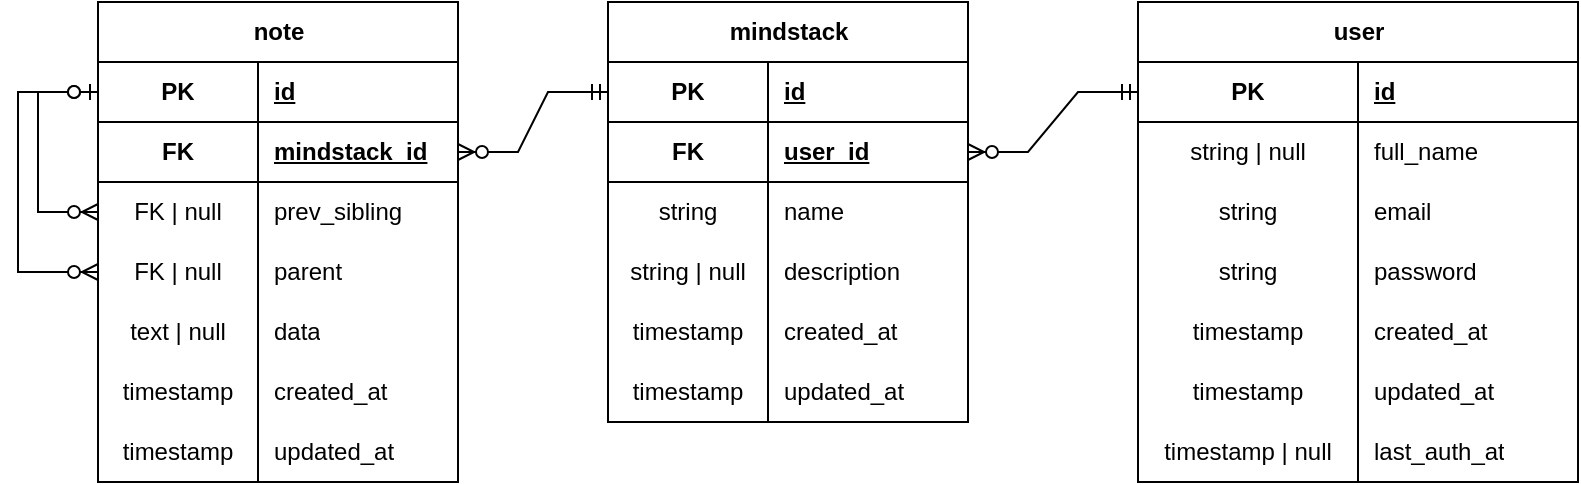 <mxfile version="24.2.2" type="device">
  <diagram name="Page-1" id="0txOOeXNIBSLIoWokyCB">
    <mxGraphModel dx="1000" dy="625" grid="1" gridSize="10" guides="1" tooltips="1" connect="1" arrows="1" fold="1" page="1" pageScale="1" pageWidth="850" pageHeight="1100" math="0" shadow="0">
      <root>
        <mxCell id="0" />
        <mxCell id="1" parent="0" />
        <mxCell id="vJvCqf9vd1OquwQJFzYo-21" value="note" style="shape=table;startSize=30;container=1;collapsible=1;childLayout=tableLayout;fixedRows=1;rowLines=0;fontStyle=1;align=center;resizeLast=1;html=1;" vertex="1" parent="1">
          <mxGeometry x="80" y="110" width="180" height="240" as="geometry" />
        </mxCell>
        <mxCell id="vJvCqf9vd1OquwQJFzYo-22" value="" style="shape=tableRow;horizontal=0;startSize=0;swimlaneHead=0;swimlaneBody=0;fillColor=none;collapsible=0;dropTarget=0;points=[[0,0.5],[1,0.5]];portConstraint=eastwest;top=0;left=0;right=0;bottom=1;" vertex="1" parent="vJvCqf9vd1OquwQJFzYo-21">
          <mxGeometry y="30" width="180" height="30" as="geometry" />
        </mxCell>
        <mxCell id="vJvCqf9vd1OquwQJFzYo-23" value="PK" style="shape=partialRectangle;connectable=0;fillColor=none;top=0;left=0;bottom=0;right=0;fontStyle=1;overflow=hidden;whiteSpace=wrap;html=1;" vertex="1" parent="vJvCqf9vd1OquwQJFzYo-22">
          <mxGeometry width="80" height="30" as="geometry">
            <mxRectangle width="80" height="30" as="alternateBounds" />
          </mxGeometry>
        </mxCell>
        <mxCell id="vJvCqf9vd1OquwQJFzYo-24" value="id" style="shape=partialRectangle;connectable=0;fillColor=none;top=0;left=0;bottom=0;right=0;align=left;spacingLeft=6;fontStyle=5;overflow=hidden;whiteSpace=wrap;html=1;" vertex="1" parent="vJvCqf9vd1OquwQJFzYo-22">
          <mxGeometry x="80" width="100" height="30" as="geometry">
            <mxRectangle width="100" height="30" as="alternateBounds" />
          </mxGeometry>
        </mxCell>
        <mxCell id="vJvCqf9vd1OquwQJFzYo-25" value="" style="shape=tableRow;horizontal=0;startSize=0;swimlaneHead=0;swimlaneBody=0;fillColor=none;collapsible=0;dropTarget=0;points=[[0,0.5],[1,0.5]];portConstraint=eastwest;top=0;left=0;right=0;bottom=1;" vertex="1" parent="vJvCqf9vd1OquwQJFzYo-21">
          <mxGeometry y="60" width="180" height="30" as="geometry" />
        </mxCell>
        <mxCell id="vJvCqf9vd1OquwQJFzYo-26" value="FK" style="shape=partialRectangle;connectable=0;fillColor=none;top=0;left=0;bottom=0;right=0;fontStyle=1;overflow=hidden;whiteSpace=wrap;html=1;" vertex="1" parent="vJvCqf9vd1OquwQJFzYo-25">
          <mxGeometry width="80" height="30" as="geometry">
            <mxRectangle width="80" height="30" as="alternateBounds" />
          </mxGeometry>
        </mxCell>
        <mxCell id="vJvCqf9vd1OquwQJFzYo-27" value="mindstack_id" style="shape=partialRectangle;connectable=0;fillColor=none;top=0;left=0;bottom=0;right=0;align=left;spacingLeft=6;fontStyle=5;overflow=hidden;whiteSpace=wrap;html=1;" vertex="1" parent="vJvCqf9vd1OquwQJFzYo-25">
          <mxGeometry x="80" width="100" height="30" as="geometry">
            <mxRectangle width="100" height="30" as="alternateBounds" />
          </mxGeometry>
        </mxCell>
        <mxCell id="vJvCqf9vd1OquwQJFzYo-28" value="" style="shape=tableRow;horizontal=0;startSize=0;swimlaneHead=0;swimlaneBody=0;fillColor=none;collapsible=0;dropTarget=0;points=[[0,0.5],[1,0.5]];portConstraint=eastwest;top=0;left=0;right=0;bottom=0;" vertex="1" parent="vJvCqf9vd1OquwQJFzYo-21">
          <mxGeometry y="90" width="180" height="30" as="geometry" />
        </mxCell>
        <mxCell id="vJvCqf9vd1OquwQJFzYo-29" value="FK | null" style="shape=partialRectangle;connectable=0;fillColor=none;top=0;left=0;bottom=0;right=0;editable=1;overflow=hidden;whiteSpace=wrap;html=1;" vertex="1" parent="vJvCqf9vd1OquwQJFzYo-28">
          <mxGeometry width="80" height="30" as="geometry">
            <mxRectangle width="80" height="30" as="alternateBounds" />
          </mxGeometry>
        </mxCell>
        <mxCell id="vJvCqf9vd1OquwQJFzYo-30" value="prev_sibling" style="shape=partialRectangle;connectable=0;fillColor=none;top=0;left=0;bottom=0;right=0;align=left;spacingLeft=6;overflow=hidden;whiteSpace=wrap;html=1;" vertex="1" parent="vJvCqf9vd1OquwQJFzYo-28">
          <mxGeometry x="80" width="100" height="30" as="geometry">
            <mxRectangle width="100" height="30" as="alternateBounds" />
          </mxGeometry>
        </mxCell>
        <mxCell id="vJvCqf9vd1OquwQJFzYo-31" value="" style="shape=tableRow;horizontal=0;startSize=0;swimlaneHead=0;swimlaneBody=0;fillColor=none;collapsible=0;dropTarget=0;points=[[0,0.5],[1,0.5]];portConstraint=eastwest;top=0;left=0;right=0;bottom=0;" vertex="1" parent="vJvCqf9vd1OquwQJFzYo-21">
          <mxGeometry y="120" width="180" height="30" as="geometry" />
        </mxCell>
        <mxCell id="vJvCqf9vd1OquwQJFzYo-32" value="FK | null" style="shape=partialRectangle;connectable=0;fillColor=none;top=0;left=0;bottom=0;right=0;editable=1;overflow=hidden;whiteSpace=wrap;html=1;" vertex="1" parent="vJvCqf9vd1OquwQJFzYo-31">
          <mxGeometry width="80" height="30" as="geometry">
            <mxRectangle width="80" height="30" as="alternateBounds" />
          </mxGeometry>
        </mxCell>
        <mxCell id="vJvCqf9vd1OquwQJFzYo-33" value="parent" style="shape=partialRectangle;connectable=0;fillColor=none;top=0;left=0;bottom=0;right=0;align=left;spacingLeft=6;overflow=hidden;whiteSpace=wrap;html=1;" vertex="1" parent="vJvCqf9vd1OquwQJFzYo-31">
          <mxGeometry x="80" width="100" height="30" as="geometry">
            <mxRectangle width="100" height="30" as="alternateBounds" />
          </mxGeometry>
        </mxCell>
        <mxCell id="vJvCqf9vd1OquwQJFzYo-34" value="" style="shape=tableRow;horizontal=0;startSize=0;swimlaneHead=0;swimlaneBody=0;fillColor=none;collapsible=0;dropTarget=0;points=[[0,0.5],[1,0.5]];portConstraint=eastwest;top=0;left=0;right=0;bottom=0;" vertex="1" parent="vJvCqf9vd1OquwQJFzYo-21">
          <mxGeometry y="150" width="180" height="30" as="geometry" />
        </mxCell>
        <mxCell id="vJvCqf9vd1OquwQJFzYo-35" value="text | null" style="shape=partialRectangle;connectable=0;fillColor=none;top=0;left=0;bottom=0;right=0;editable=1;overflow=hidden;whiteSpace=wrap;html=1;" vertex="1" parent="vJvCqf9vd1OquwQJFzYo-34">
          <mxGeometry width="80" height="30" as="geometry">
            <mxRectangle width="80" height="30" as="alternateBounds" />
          </mxGeometry>
        </mxCell>
        <mxCell id="vJvCqf9vd1OquwQJFzYo-36" value="data" style="shape=partialRectangle;connectable=0;fillColor=none;top=0;left=0;bottom=0;right=0;align=left;spacingLeft=6;overflow=hidden;whiteSpace=wrap;html=1;" vertex="1" parent="vJvCqf9vd1OquwQJFzYo-34">
          <mxGeometry x="80" width="100" height="30" as="geometry">
            <mxRectangle width="100" height="30" as="alternateBounds" />
          </mxGeometry>
        </mxCell>
        <mxCell id="vJvCqf9vd1OquwQJFzYo-87" style="shape=tableRow;horizontal=0;startSize=0;swimlaneHead=0;swimlaneBody=0;fillColor=none;collapsible=0;dropTarget=0;points=[[0,0.5],[1,0.5]];portConstraint=eastwest;top=0;left=0;right=0;bottom=0;" vertex="1" parent="vJvCqf9vd1OquwQJFzYo-21">
          <mxGeometry y="180" width="180" height="30" as="geometry" />
        </mxCell>
        <mxCell id="vJvCqf9vd1OquwQJFzYo-88" value="timestamp" style="shape=partialRectangle;connectable=0;fillColor=none;top=0;left=0;bottom=0;right=0;editable=1;overflow=hidden;whiteSpace=wrap;html=1;" vertex="1" parent="vJvCqf9vd1OquwQJFzYo-87">
          <mxGeometry width="80" height="30" as="geometry">
            <mxRectangle width="80" height="30" as="alternateBounds" />
          </mxGeometry>
        </mxCell>
        <mxCell id="vJvCqf9vd1OquwQJFzYo-89" value="created_at" style="shape=partialRectangle;connectable=0;fillColor=none;top=0;left=0;bottom=0;right=0;align=left;spacingLeft=6;overflow=hidden;whiteSpace=wrap;html=1;" vertex="1" parent="vJvCqf9vd1OquwQJFzYo-87">
          <mxGeometry x="80" width="100" height="30" as="geometry">
            <mxRectangle width="100" height="30" as="alternateBounds" />
          </mxGeometry>
        </mxCell>
        <mxCell id="vJvCqf9vd1OquwQJFzYo-90" style="shape=tableRow;horizontal=0;startSize=0;swimlaneHead=0;swimlaneBody=0;fillColor=none;collapsible=0;dropTarget=0;points=[[0,0.5],[1,0.5]];portConstraint=eastwest;top=0;left=0;right=0;bottom=0;" vertex="1" parent="vJvCqf9vd1OquwQJFzYo-21">
          <mxGeometry y="210" width="180" height="30" as="geometry" />
        </mxCell>
        <mxCell id="vJvCqf9vd1OquwQJFzYo-91" value="timestamp" style="shape=partialRectangle;connectable=0;fillColor=none;top=0;left=0;bottom=0;right=0;editable=1;overflow=hidden;whiteSpace=wrap;html=1;" vertex="1" parent="vJvCqf9vd1OquwQJFzYo-90">
          <mxGeometry width="80" height="30" as="geometry">
            <mxRectangle width="80" height="30" as="alternateBounds" />
          </mxGeometry>
        </mxCell>
        <mxCell id="vJvCqf9vd1OquwQJFzYo-92" value="updated_at" style="shape=partialRectangle;connectable=0;fillColor=none;top=0;left=0;bottom=0;right=0;align=left;spacingLeft=6;overflow=hidden;whiteSpace=wrap;html=1;" vertex="1" parent="vJvCqf9vd1OquwQJFzYo-90">
          <mxGeometry x="80" width="100" height="30" as="geometry">
            <mxRectangle width="100" height="30" as="alternateBounds" />
          </mxGeometry>
        </mxCell>
        <mxCell id="vJvCqf9vd1OquwQJFzYo-41" value="" style="fontSize=12;html=1;endArrow=ERzeroToMany;startArrow=ERzeroToOne;rounded=0;entryX=0;entryY=0.5;entryDx=0;entryDy=0;exitX=0;exitY=0.5;exitDx=0;exitDy=0;edgeStyle=elbowEdgeStyle;" edge="1" parent="vJvCqf9vd1OquwQJFzYo-21" source="vJvCqf9vd1OquwQJFzYo-22" target="vJvCqf9vd1OquwQJFzYo-28">
          <mxGeometry width="100" height="100" relative="1" as="geometry">
            <mxPoint x="-53.6" y="90.54" as="sourcePoint" />
            <mxPoint x="-50" y="29.46" as="targetPoint" />
            <Array as="points">
              <mxPoint x="-30" y="80" />
            </Array>
          </mxGeometry>
        </mxCell>
        <mxCell id="vJvCqf9vd1OquwQJFzYo-44" value="" style="fontSize=12;html=1;endArrow=ERzeroToMany;startArrow=ERzeroToOne;rounded=0;entryX=0;entryY=0.5;entryDx=0;entryDy=0;exitX=0;exitY=0.5;exitDx=0;exitDy=0;edgeStyle=elbowEdgeStyle;" edge="1" parent="vJvCqf9vd1OquwQJFzYo-21" source="vJvCqf9vd1OquwQJFzYo-22" target="vJvCqf9vd1OquwQJFzYo-31">
          <mxGeometry width="100" height="100" relative="1" as="geometry">
            <mxPoint x="-10" y="75" as="sourcePoint" />
            <mxPoint x="-10" y="135" as="targetPoint" />
            <Array as="points">
              <mxPoint x="-40" y="110" />
            </Array>
          </mxGeometry>
        </mxCell>
        <mxCell id="P6Uy1N0ZDPneyf4RuahB-1" value="mindstack" style="shape=table;startSize=30;container=1;collapsible=1;childLayout=tableLayout;fixedRows=1;rowLines=0;fontStyle=1;align=center;resizeLast=1;html=1;" parent="1" vertex="1">
          <mxGeometry x="335" y="110" width="180" height="210" as="geometry" />
        </mxCell>
        <mxCell id="P6Uy1N0ZDPneyf4RuahB-2" value="" style="shape=tableRow;horizontal=0;startSize=0;swimlaneHead=0;swimlaneBody=0;fillColor=none;collapsible=0;dropTarget=0;points=[[0,0.5],[1,0.5]];portConstraint=eastwest;top=0;left=0;right=0;bottom=1;" parent="P6Uy1N0ZDPneyf4RuahB-1" vertex="1">
          <mxGeometry y="30" width="180" height="30" as="geometry" />
        </mxCell>
        <mxCell id="P6Uy1N0ZDPneyf4RuahB-3" value="PK" style="shape=partialRectangle;connectable=0;fillColor=none;top=0;left=0;bottom=0;right=0;fontStyle=1;overflow=hidden;whiteSpace=wrap;html=1;" parent="P6Uy1N0ZDPneyf4RuahB-2" vertex="1">
          <mxGeometry width="80" height="30" as="geometry">
            <mxRectangle width="80" height="30" as="alternateBounds" />
          </mxGeometry>
        </mxCell>
        <mxCell id="P6Uy1N0ZDPneyf4RuahB-4" value="id" style="shape=partialRectangle;connectable=0;fillColor=none;top=0;left=0;bottom=0;right=0;align=left;spacingLeft=6;fontStyle=5;overflow=hidden;whiteSpace=wrap;html=1;" parent="P6Uy1N0ZDPneyf4RuahB-2" vertex="1">
          <mxGeometry x="80" width="100" height="30" as="geometry">
            <mxRectangle width="100" height="30" as="alternateBounds" />
          </mxGeometry>
        </mxCell>
        <mxCell id="P6Uy1N0ZDPneyf4RuahB-14" value="" style="shape=tableRow;horizontal=0;startSize=0;swimlaneHead=0;swimlaneBody=0;fillColor=none;collapsible=0;dropTarget=0;points=[[0,0.5],[1,0.5]];portConstraint=eastwest;top=0;left=0;right=0;bottom=1;" parent="P6Uy1N0ZDPneyf4RuahB-1" vertex="1">
          <mxGeometry y="60" width="180" height="30" as="geometry" />
        </mxCell>
        <mxCell id="P6Uy1N0ZDPneyf4RuahB-15" value="FK" style="shape=partialRectangle;connectable=0;fillColor=none;top=0;left=0;bottom=0;right=0;fontStyle=1;overflow=hidden;whiteSpace=wrap;html=1;" parent="P6Uy1N0ZDPneyf4RuahB-14" vertex="1">
          <mxGeometry width="80" height="30" as="geometry">
            <mxRectangle width="80" height="30" as="alternateBounds" />
          </mxGeometry>
        </mxCell>
        <mxCell id="P6Uy1N0ZDPneyf4RuahB-16" value="user_id" style="shape=partialRectangle;connectable=0;fillColor=none;top=0;left=0;bottom=0;right=0;align=left;spacingLeft=6;fontStyle=5;overflow=hidden;whiteSpace=wrap;html=1;" parent="P6Uy1N0ZDPneyf4RuahB-14" vertex="1">
          <mxGeometry x="80" width="100" height="30" as="geometry">
            <mxRectangle width="100" height="30" as="alternateBounds" />
          </mxGeometry>
        </mxCell>
        <mxCell id="P6Uy1N0ZDPneyf4RuahB-5" value="" style="shape=tableRow;horizontal=0;startSize=0;swimlaneHead=0;swimlaneBody=0;fillColor=none;collapsible=0;dropTarget=0;points=[[0,0.5],[1,0.5]];portConstraint=eastwest;top=0;left=0;right=0;bottom=0;" parent="P6Uy1N0ZDPneyf4RuahB-1" vertex="1">
          <mxGeometry y="90" width="180" height="30" as="geometry" />
        </mxCell>
        <mxCell id="P6Uy1N0ZDPneyf4RuahB-6" value="string" style="shape=partialRectangle;connectable=0;fillColor=none;top=0;left=0;bottom=0;right=0;editable=1;overflow=hidden;whiteSpace=wrap;html=1;" parent="P6Uy1N0ZDPneyf4RuahB-5" vertex="1">
          <mxGeometry width="80" height="30" as="geometry">
            <mxRectangle width="80" height="30" as="alternateBounds" />
          </mxGeometry>
        </mxCell>
        <mxCell id="P6Uy1N0ZDPneyf4RuahB-7" value="name" style="shape=partialRectangle;connectable=0;fillColor=none;top=0;left=0;bottom=0;right=0;align=left;spacingLeft=6;overflow=hidden;whiteSpace=wrap;html=1;" parent="P6Uy1N0ZDPneyf4RuahB-5" vertex="1">
          <mxGeometry x="80" width="100" height="30" as="geometry">
            <mxRectangle width="100" height="30" as="alternateBounds" />
          </mxGeometry>
        </mxCell>
        <mxCell id="P6Uy1N0ZDPneyf4RuahB-8" value="" style="shape=tableRow;horizontal=0;startSize=0;swimlaneHead=0;swimlaneBody=0;fillColor=none;collapsible=0;dropTarget=0;points=[[0,0.5],[1,0.5]];portConstraint=eastwest;top=0;left=0;right=0;bottom=0;" parent="P6Uy1N0ZDPneyf4RuahB-1" vertex="1">
          <mxGeometry y="120" width="180" height="30" as="geometry" />
        </mxCell>
        <mxCell id="P6Uy1N0ZDPneyf4RuahB-9" value="string | null" style="shape=partialRectangle;connectable=0;fillColor=none;top=0;left=0;bottom=0;right=0;editable=1;overflow=hidden;whiteSpace=wrap;html=1;" parent="P6Uy1N0ZDPneyf4RuahB-8" vertex="1">
          <mxGeometry width="80" height="30" as="geometry">
            <mxRectangle width="80" height="30" as="alternateBounds" />
          </mxGeometry>
        </mxCell>
        <mxCell id="P6Uy1N0ZDPneyf4RuahB-10" value="description" style="shape=partialRectangle;connectable=0;fillColor=none;top=0;left=0;bottom=0;right=0;align=left;spacingLeft=6;overflow=hidden;whiteSpace=wrap;html=1;" parent="P6Uy1N0ZDPneyf4RuahB-8" vertex="1">
          <mxGeometry x="80" width="100" height="30" as="geometry">
            <mxRectangle width="100" height="30" as="alternateBounds" />
          </mxGeometry>
        </mxCell>
        <mxCell id="P6Uy1N0ZDPneyf4RuahB-11" value="" style="shape=tableRow;horizontal=0;startSize=0;swimlaneHead=0;swimlaneBody=0;fillColor=none;collapsible=0;dropTarget=0;points=[[0,0.5],[1,0.5]];portConstraint=eastwest;top=0;left=0;right=0;bottom=0;" parent="P6Uy1N0ZDPneyf4RuahB-1" vertex="1">
          <mxGeometry y="150" width="180" height="30" as="geometry" />
        </mxCell>
        <mxCell id="P6Uy1N0ZDPneyf4RuahB-12" value="timestamp" style="shape=partialRectangle;connectable=0;fillColor=none;top=0;left=0;bottom=0;right=0;editable=1;overflow=hidden;whiteSpace=wrap;html=1;" parent="P6Uy1N0ZDPneyf4RuahB-11" vertex="1">
          <mxGeometry width="80" height="30" as="geometry">
            <mxRectangle width="80" height="30" as="alternateBounds" />
          </mxGeometry>
        </mxCell>
        <mxCell id="P6Uy1N0ZDPneyf4RuahB-13" value="created_at" style="shape=partialRectangle;connectable=0;fillColor=none;top=0;left=0;bottom=0;right=0;align=left;spacingLeft=6;overflow=hidden;whiteSpace=wrap;html=1;" parent="P6Uy1N0ZDPneyf4RuahB-11" vertex="1">
          <mxGeometry x="80" width="100" height="30" as="geometry">
            <mxRectangle width="100" height="30" as="alternateBounds" />
          </mxGeometry>
        </mxCell>
        <mxCell id="vJvCqf9vd1OquwQJFzYo-84" style="shape=tableRow;horizontal=0;startSize=0;swimlaneHead=0;swimlaneBody=0;fillColor=none;collapsible=0;dropTarget=0;points=[[0,0.5],[1,0.5]];portConstraint=eastwest;top=0;left=0;right=0;bottom=0;" vertex="1" parent="P6Uy1N0ZDPneyf4RuahB-1">
          <mxGeometry y="180" width="180" height="30" as="geometry" />
        </mxCell>
        <mxCell id="vJvCqf9vd1OquwQJFzYo-85" value="timestamp" style="shape=partialRectangle;connectable=0;fillColor=none;top=0;left=0;bottom=0;right=0;editable=1;overflow=hidden;whiteSpace=wrap;html=1;" vertex="1" parent="vJvCqf9vd1OquwQJFzYo-84">
          <mxGeometry width="80" height="30" as="geometry">
            <mxRectangle width="80" height="30" as="alternateBounds" />
          </mxGeometry>
        </mxCell>
        <mxCell id="vJvCqf9vd1OquwQJFzYo-86" value="updated_at" style="shape=partialRectangle;connectable=0;fillColor=none;top=0;left=0;bottom=0;right=0;align=left;spacingLeft=6;overflow=hidden;whiteSpace=wrap;html=1;" vertex="1" parent="vJvCqf9vd1OquwQJFzYo-84">
          <mxGeometry x="80" width="100" height="30" as="geometry">
            <mxRectangle width="100" height="30" as="alternateBounds" />
          </mxGeometry>
        </mxCell>
        <mxCell id="P6Uy1N0ZDPneyf4RuahB-17" value="user" style="shape=table;startSize=30;container=1;collapsible=1;childLayout=tableLayout;fixedRows=1;rowLines=0;fontStyle=1;align=center;resizeLast=1;html=1;" parent="1" vertex="1">
          <mxGeometry x="600" y="110" width="220" height="240" as="geometry" />
        </mxCell>
        <mxCell id="P6Uy1N0ZDPneyf4RuahB-18" value="" style="shape=tableRow;horizontal=0;startSize=0;swimlaneHead=0;swimlaneBody=0;fillColor=none;collapsible=0;dropTarget=0;points=[[0,0.5],[1,0.5]];portConstraint=eastwest;top=0;left=0;right=0;bottom=1;" parent="P6Uy1N0ZDPneyf4RuahB-17" vertex="1">
          <mxGeometry y="30" width="220" height="30" as="geometry" />
        </mxCell>
        <mxCell id="P6Uy1N0ZDPneyf4RuahB-19" value="PK" style="shape=partialRectangle;connectable=0;fillColor=none;top=0;left=0;bottom=0;right=0;fontStyle=1;overflow=hidden;whiteSpace=wrap;html=1;" parent="P6Uy1N0ZDPneyf4RuahB-18" vertex="1">
          <mxGeometry width="110" height="30" as="geometry">
            <mxRectangle width="110" height="30" as="alternateBounds" />
          </mxGeometry>
        </mxCell>
        <mxCell id="P6Uy1N0ZDPneyf4RuahB-20" value="id" style="shape=partialRectangle;connectable=0;fillColor=none;top=0;left=0;bottom=0;right=0;align=left;spacingLeft=6;fontStyle=5;overflow=hidden;whiteSpace=wrap;html=1;" parent="P6Uy1N0ZDPneyf4RuahB-18" vertex="1">
          <mxGeometry x="110" width="110" height="30" as="geometry">
            <mxRectangle width="110" height="30" as="alternateBounds" />
          </mxGeometry>
        </mxCell>
        <mxCell id="P6Uy1N0ZDPneyf4RuahB-21" value="" style="shape=tableRow;horizontal=0;startSize=0;swimlaneHead=0;swimlaneBody=0;fillColor=none;collapsible=0;dropTarget=0;points=[[0,0.5],[1,0.5]];portConstraint=eastwest;top=0;left=0;right=0;bottom=0;" parent="P6Uy1N0ZDPneyf4RuahB-17" vertex="1">
          <mxGeometry y="60" width="220" height="30" as="geometry" />
        </mxCell>
        <mxCell id="P6Uy1N0ZDPneyf4RuahB-22" value="string | null" style="shape=partialRectangle;connectable=0;fillColor=none;top=0;left=0;bottom=0;right=0;editable=1;overflow=hidden;whiteSpace=wrap;html=1;" parent="P6Uy1N0ZDPneyf4RuahB-21" vertex="1">
          <mxGeometry width="110" height="30" as="geometry">
            <mxRectangle width="110" height="30" as="alternateBounds" />
          </mxGeometry>
        </mxCell>
        <mxCell id="P6Uy1N0ZDPneyf4RuahB-23" value="full_name" style="shape=partialRectangle;connectable=0;fillColor=none;top=0;left=0;bottom=0;right=0;align=left;spacingLeft=6;overflow=hidden;whiteSpace=wrap;html=1;" parent="P6Uy1N0ZDPneyf4RuahB-21" vertex="1">
          <mxGeometry x="110" width="110" height="30" as="geometry">
            <mxRectangle width="110" height="30" as="alternateBounds" />
          </mxGeometry>
        </mxCell>
        <mxCell id="P6Uy1N0ZDPneyf4RuahB-24" value="" style="shape=tableRow;horizontal=0;startSize=0;swimlaneHead=0;swimlaneBody=0;fillColor=none;collapsible=0;dropTarget=0;points=[[0,0.5],[1,0.5]];portConstraint=eastwest;top=0;left=0;right=0;bottom=0;" parent="P6Uy1N0ZDPneyf4RuahB-17" vertex="1">
          <mxGeometry y="90" width="220" height="30" as="geometry" />
        </mxCell>
        <mxCell id="P6Uy1N0ZDPneyf4RuahB-25" value="string" style="shape=partialRectangle;connectable=0;fillColor=none;top=0;left=0;bottom=0;right=0;editable=1;overflow=hidden;whiteSpace=wrap;html=1;" parent="P6Uy1N0ZDPneyf4RuahB-24" vertex="1">
          <mxGeometry width="110" height="30" as="geometry">
            <mxRectangle width="110" height="30" as="alternateBounds" />
          </mxGeometry>
        </mxCell>
        <mxCell id="P6Uy1N0ZDPneyf4RuahB-26" value="email" style="shape=partialRectangle;connectable=0;fillColor=none;top=0;left=0;bottom=0;right=0;align=left;spacingLeft=6;overflow=hidden;whiteSpace=wrap;html=1;" parent="P6Uy1N0ZDPneyf4RuahB-24" vertex="1">
          <mxGeometry x="110" width="110" height="30" as="geometry">
            <mxRectangle width="110" height="30" as="alternateBounds" />
          </mxGeometry>
        </mxCell>
        <mxCell id="P6Uy1N0ZDPneyf4RuahB-27" value="" style="shape=tableRow;horizontal=0;startSize=0;swimlaneHead=0;swimlaneBody=0;fillColor=none;collapsible=0;dropTarget=0;points=[[0,0.5],[1,0.5]];portConstraint=eastwest;top=0;left=0;right=0;bottom=0;" parent="P6Uy1N0ZDPneyf4RuahB-17" vertex="1">
          <mxGeometry y="120" width="220" height="30" as="geometry" />
        </mxCell>
        <mxCell id="P6Uy1N0ZDPneyf4RuahB-28" value="string" style="shape=partialRectangle;connectable=0;fillColor=none;top=0;left=0;bottom=0;right=0;editable=1;overflow=hidden;whiteSpace=wrap;html=1;" parent="P6Uy1N0ZDPneyf4RuahB-27" vertex="1">
          <mxGeometry width="110" height="30" as="geometry">
            <mxRectangle width="110" height="30" as="alternateBounds" />
          </mxGeometry>
        </mxCell>
        <mxCell id="P6Uy1N0ZDPneyf4RuahB-29" value="password" style="shape=partialRectangle;connectable=0;fillColor=none;top=0;left=0;bottom=0;right=0;align=left;spacingLeft=6;overflow=hidden;whiteSpace=wrap;html=1;" parent="P6Uy1N0ZDPneyf4RuahB-27" vertex="1">
          <mxGeometry x="110" width="110" height="30" as="geometry">
            <mxRectangle width="110" height="30" as="alternateBounds" />
          </mxGeometry>
        </mxCell>
        <mxCell id="P6Uy1N0ZDPneyf4RuahB-30" value="" style="shape=tableRow;horizontal=0;startSize=0;swimlaneHead=0;swimlaneBody=0;fillColor=none;collapsible=0;dropTarget=0;points=[[0,0.5],[1,0.5]];portConstraint=eastwest;top=0;left=0;right=0;bottom=0;" parent="P6Uy1N0ZDPneyf4RuahB-17" vertex="1">
          <mxGeometry y="150" width="220" height="30" as="geometry" />
        </mxCell>
        <mxCell id="P6Uy1N0ZDPneyf4RuahB-31" value="timestamp" style="shape=partialRectangle;connectable=0;fillColor=none;top=0;left=0;bottom=0;right=0;editable=1;overflow=hidden;whiteSpace=wrap;html=1;" parent="P6Uy1N0ZDPneyf4RuahB-30" vertex="1">
          <mxGeometry width="110" height="30" as="geometry">
            <mxRectangle width="110" height="30" as="alternateBounds" />
          </mxGeometry>
        </mxCell>
        <mxCell id="P6Uy1N0ZDPneyf4RuahB-32" value="created_at" style="shape=partialRectangle;connectable=0;fillColor=none;top=0;left=0;bottom=0;right=0;align=left;spacingLeft=6;overflow=hidden;whiteSpace=wrap;html=1;" parent="P6Uy1N0ZDPneyf4RuahB-30" vertex="1">
          <mxGeometry x="110" width="110" height="30" as="geometry">
            <mxRectangle width="110" height="30" as="alternateBounds" />
          </mxGeometry>
        </mxCell>
        <mxCell id="P6Uy1N0ZDPneyf4RuahB-33" value="" style="shape=tableRow;horizontal=0;startSize=0;swimlaneHead=0;swimlaneBody=0;fillColor=none;collapsible=0;dropTarget=0;points=[[0,0.5],[1,0.5]];portConstraint=eastwest;top=0;left=0;right=0;bottom=0;" parent="P6Uy1N0ZDPneyf4RuahB-17" vertex="1">
          <mxGeometry y="180" width="220" height="30" as="geometry" />
        </mxCell>
        <mxCell id="P6Uy1N0ZDPneyf4RuahB-34" value="timestamp" style="shape=partialRectangle;connectable=0;fillColor=none;top=0;left=0;bottom=0;right=0;editable=1;overflow=hidden;whiteSpace=wrap;html=1;" parent="P6Uy1N0ZDPneyf4RuahB-33" vertex="1">
          <mxGeometry width="110" height="30" as="geometry">
            <mxRectangle width="110" height="30" as="alternateBounds" />
          </mxGeometry>
        </mxCell>
        <mxCell id="P6Uy1N0ZDPneyf4RuahB-35" value="updated_at" style="shape=partialRectangle;connectable=0;fillColor=none;top=0;left=0;bottom=0;right=0;align=left;spacingLeft=6;overflow=hidden;whiteSpace=wrap;html=1;" parent="P6Uy1N0ZDPneyf4RuahB-33" vertex="1">
          <mxGeometry x="110" width="110" height="30" as="geometry">
            <mxRectangle width="110" height="30" as="alternateBounds" />
          </mxGeometry>
        </mxCell>
        <mxCell id="vJvCqf9vd1OquwQJFzYo-79" style="shape=tableRow;horizontal=0;startSize=0;swimlaneHead=0;swimlaneBody=0;fillColor=none;collapsible=0;dropTarget=0;points=[[0,0.5],[1,0.5]];portConstraint=eastwest;top=0;left=0;right=0;bottom=0;" vertex="1" parent="P6Uy1N0ZDPneyf4RuahB-17">
          <mxGeometry y="210" width="220" height="30" as="geometry" />
        </mxCell>
        <mxCell id="vJvCqf9vd1OquwQJFzYo-80" value="timestamp | null" style="shape=partialRectangle;connectable=0;fillColor=none;top=0;left=0;bottom=0;right=0;editable=1;overflow=hidden;whiteSpace=wrap;html=1;" vertex="1" parent="vJvCqf9vd1OquwQJFzYo-79">
          <mxGeometry width="110" height="30" as="geometry">
            <mxRectangle width="110" height="30" as="alternateBounds" />
          </mxGeometry>
        </mxCell>
        <mxCell id="vJvCqf9vd1OquwQJFzYo-81" value="last_auth_at" style="shape=partialRectangle;connectable=0;fillColor=none;top=0;left=0;bottom=0;right=0;align=left;spacingLeft=6;overflow=hidden;whiteSpace=wrap;html=1;" vertex="1" parent="vJvCqf9vd1OquwQJFzYo-79">
          <mxGeometry x="110" width="110" height="30" as="geometry">
            <mxRectangle width="110" height="30" as="alternateBounds" />
          </mxGeometry>
        </mxCell>
        <mxCell id="vJvCqf9vd1OquwQJFzYo-1" value="" style="edgeStyle=entityRelationEdgeStyle;fontSize=12;html=1;endArrow=ERzeroToMany;startArrow=ERmandOne;rounded=0;exitX=0;exitY=0.5;exitDx=0;exitDy=0;entryX=1;entryY=0.5;entryDx=0;entryDy=0;movable=1;resizable=1;rotatable=1;deletable=1;editable=1;locked=0;connectable=1;" edge="1" parent="1" source="P6Uy1N0ZDPneyf4RuahB-18" target="P6Uy1N0ZDPneyf4RuahB-14">
          <mxGeometry width="100" height="100" relative="1" as="geometry">
            <mxPoint x="600" y="380" as="sourcePoint" />
            <mxPoint x="700" y="280" as="targetPoint" />
            <Array as="points">
              <mxPoint x="570" y="170" />
              <mxPoint x="560" y="180" />
            </Array>
          </mxGeometry>
        </mxCell>
        <mxCell id="vJvCqf9vd1OquwQJFzYo-48" value="" style="shape=tableRow;horizontal=0;startSize=0;swimlaneHead=0;swimlaneBody=0;fillColor=none;collapsible=0;dropTarget=0;points=[[0,0.5],[1,0.5]];portConstraint=eastwest;top=0;left=0;right=0;bottom=0;" vertex="1" parent="1">
          <mxGeometry x="335" y="290" width="180" height="30" as="geometry" />
        </mxCell>
        <mxCell id="vJvCqf9vd1OquwQJFzYo-51" value="" style="shape=tableRow;horizontal=0;startSize=0;swimlaneHead=0;swimlaneBody=0;fillColor=none;collapsible=0;dropTarget=0;points=[[0,0.5],[1,0.5]];portConstraint=eastwest;top=0;left=0;right=0;bottom=0;" vertex="1" parent="1">
          <mxGeometry x="80" y="290" width="180" height="30" as="geometry" />
        </mxCell>
        <mxCell id="vJvCqf9vd1OquwQJFzYo-54" value="" style="shape=tableRow;horizontal=0;startSize=0;swimlaneHead=0;swimlaneBody=0;fillColor=none;collapsible=0;dropTarget=0;points=[[0,0.5],[1,0.5]];portConstraint=eastwest;top=0;left=0;right=0;bottom=0;" vertex="1" parent="1">
          <mxGeometry x="80" y="320" width="180" height="30" as="geometry" />
        </mxCell>
        <mxCell id="vJvCqf9vd1OquwQJFzYo-93" value="" style="edgeStyle=entityRelationEdgeStyle;fontSize=12;html=1;endArrow=ERzeroToMany;startArrow=ERmandOne;rounded=0;entryX=1;entryY=0.5;entryDx=0;entryDy=0;exitX=0;exitY=0.5;exitDx=0;exitDy=0;" edge="1" parent="1" source="P6Uy1N0ZDPneyf4RuahB-2" target="vJvCqf9vd1OquwQJFzYo-25">
          <mxGeometry width="100" height="100" relative="1" as="geometry">
            <mxPoint x="380" y="440" as="sourcePoint" />
            <mxPoint x="480" y="340" as="targetPoint" />
          </mxGeometry>
        </mxCell>
      </root>
    </mxGraphModel>
  </diagram>
</mxfile>
